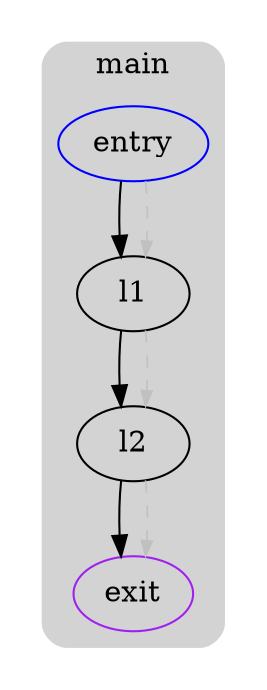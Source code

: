 digraph G {
  compound=true
  subgraph cluster_ {
    peripheries=0
    subgraph cluster_0 {
      label="main"
      color=darkgray
      style=rounded
      bgcolor=lightgray
      cluster_0_0[label="entry",shape=oval,color=blue,rank=source]
      cluster_0_1[label="l1",shape=oval]
      cluster_0_2[label="l2",shape=oval]
      cluster_0_exit[label=exit,color=purple,rank=sink]
      cluster_0_0 -> cluster_0_1 [color=black]
      cluster_0_1 -> cluster_0_2 [color=black]
      cluster_0_2 -> cluster_0_exit [color=black]
      cluster_0_0 -> cluster_0_1 [color=gray,style=dashed,constraint=false,penwidth=0.75,arrowsize=0.75]
      cluster_0_1 -> cluster_0_2 [color=gray,style=dashed,constraint=false,penwidth=0.75,arrowsize=0.75]
      cluster_0_2 -> cluster_0_exit [color=gray,style=dashed,constraint=false,penwidth=0.75,arrowsize=0.75]
    }
  }
}
